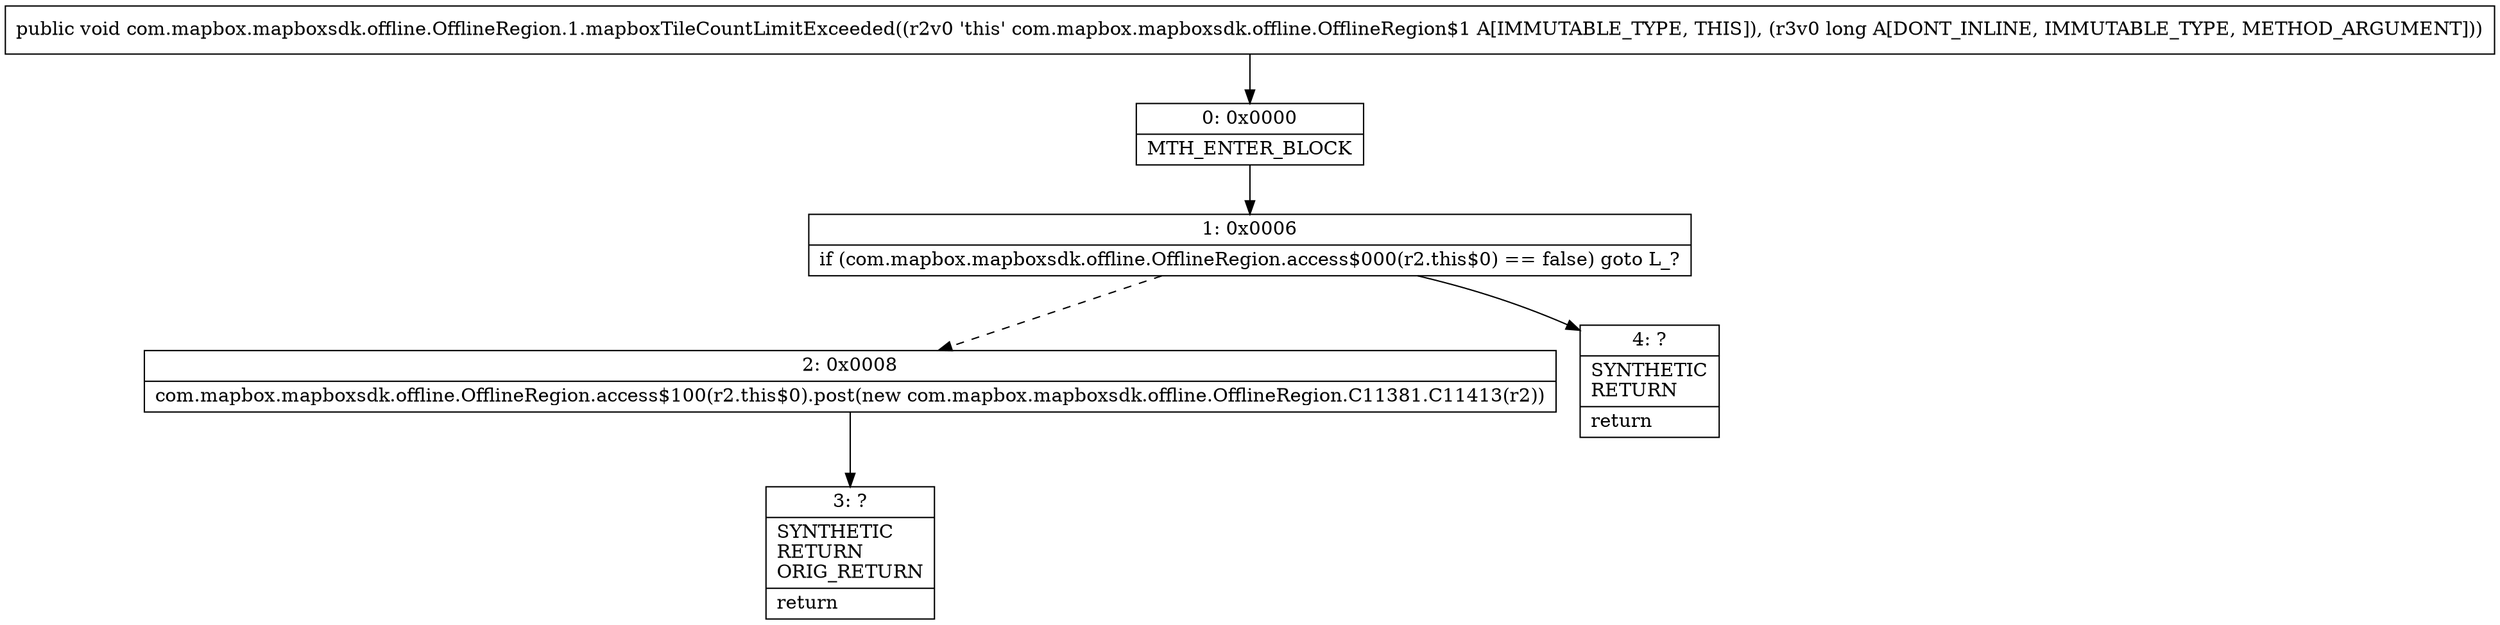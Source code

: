 digraph "CFG forcom.mapbox.mapboxsdk.offline.OfflineRegion.1.mapboxTileCountLimitExceeded(J)V" {
Node_0 [shape=record,label="{0\:\ 0x0000|MTH_ENTER_BLOCK\l}"];
Node_1 [shape=record,label="{1\:\ 0x0006|if (com.mapbox.mapboxsdk.offline.OfflineRegion.access$000(r2.this$0) == false) goto L_?\l}"];
Node_2 [shape=record,label="{2\:\ 0x0008|com.mapbox.mapboxsdk.offline.OfflineRegion.access$100(r2.this$0).post(new com.mapbox.mapboxsdk.offline.OfflineRegion.C11381.C11413(r2))\l}"];
Node_3 [shape=record,label="{3\:\ ?|SYNTHETIC\lRETURN\lORIG_RETURN\l|return\l}"];
Node_4 [shape=record,label="{4\:\ ?|SYNTHETIC\lRETURN\l|return\l}"];
MethodNode[shape=record,label="{public void com.mapbox.mapboxsdk.offline.OfflineRegion.1.mapboxTileCountLimitExceeded((r2v0 'this' com.mapbox.mapboxsdk.offline.OfflineRegion$1 A[IMMUTABLE_TYPE, THIS]), (r3v0 long A[DONT_INLINE, IMMUTABLE_TYPE, METHOD_ARGUMENT])) }"];
MethodNode -> Node_0;
Node_0 -> Node_1;
Node_1 -> Node_2[style=dashed];
Node_1 -> Node_4;
Node_2 -> Node_3;
}

